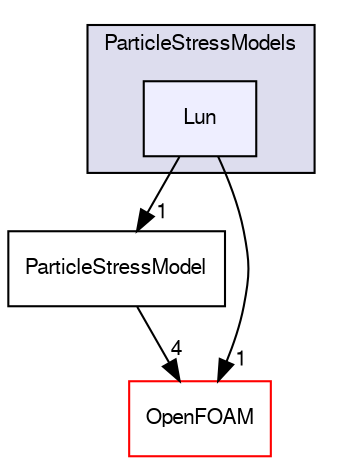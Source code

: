 digraph "src/lagrangian/intermediate/submodels/MPPIC/ParticleStressModels/Lun" {
  bgcolor=transparent;
  compound=true
  node [ fontsize="10", fontname="FreeSans"];
  edge [ labelfontsize="10", labelfontname="FreeSans"];
  subgraph clusterdir_b12817ec5633b1dd954c47001a1648bb {
    graph [ bgcolor="#ddddee", pencolor="black", label="ParticleStressModels" fontname="FreeSans", fontsize="10", URL="dir_b12817ec5633b1dd954c47001a1648bb.html"]
  dir_e8933e88e3f25bb82805631f2499fede [shape=box, label="Lun", style="filled", fillcolor="#eeeeff", pencolor="black", URL="dir_e8933e88e3f25bb82805631f2499fede.html"];
  }
  dir_b2699fd9d00261356e905cebcf8bb96d [shape=box label="ParticleStressModel" URL="dir_b2699fd9d00261356e905cebcf8bb96d.html"];
  dir_c5473ff19b20e6ec4dfe5c310b3778a8 [shape=box label="OpenFOAM" color="red" URL="dir_c5473ff19b20e6ec4dfe5c310b3778a8.html"];
  dir_b2699fd9d00261356e905cebcf8bb96d->dir_c5473ff19b20e6ec4dfe5c310b3778a8 [headlabel="4", labeldistance=1.5 headhref="dir_001406_001706.html"];
  dir_e8933e88e3f25bb82805631f2499fede->dir_b2699fd9d00261356e905cebcf8bb96d [headlabel="1", labeldistance=1.5 headhref="dir_001405_001406.html"];
  dir_e8933e88e3f25bb82805631f2499fede->dir_c5473ff19b20e6ec4dfe5c310b3778a8 [headlabel="1", labeldistance=1.5 headhref="dir_001405_001706.html"];
}
